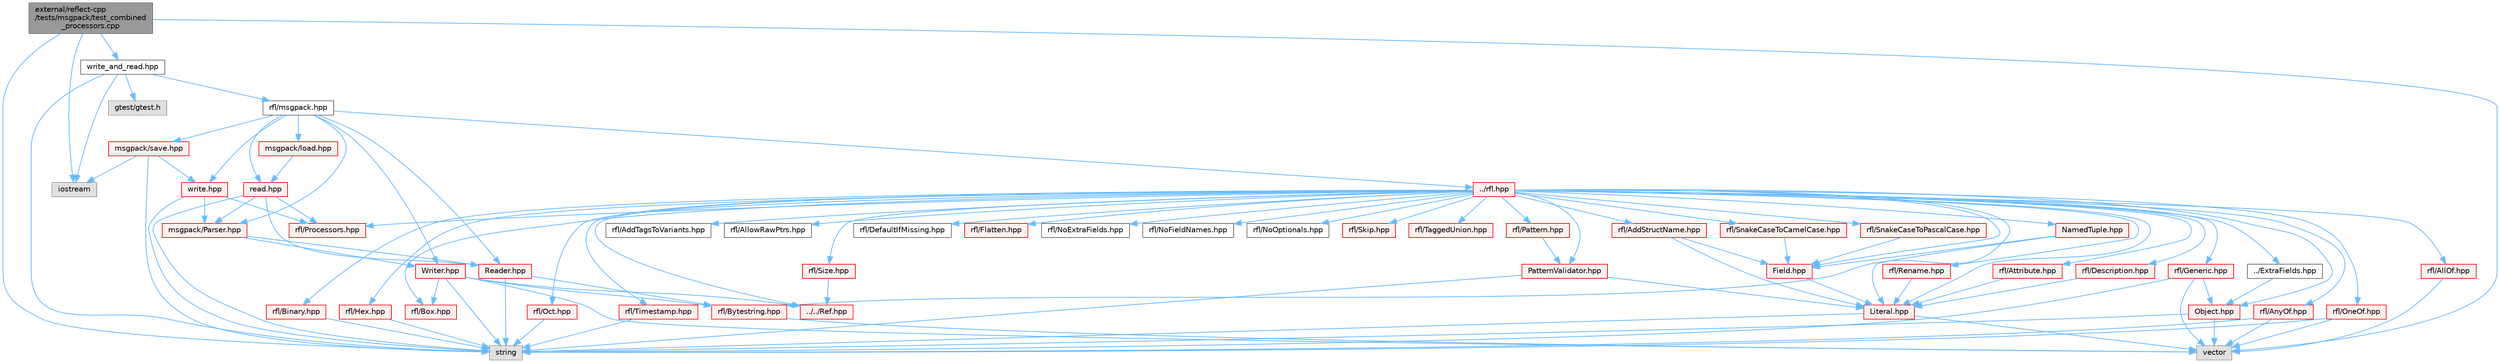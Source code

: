 digraph "external/reflect-cpp/tests/msgpack/test_combined_processors.cpp"
{
 // LATEX_PDF_SIZE
  bgcolor="transparent";
  edge [fontname=Helvetica,fontsize=10,labelfontname=Helvetica,labelfontsize=10];
  node [fontname=Helvetica,fontsize=10,shape=box,height=0.2,width=0.4];
  Node1 [id="Node000001",label="external/reflect-cpp\l/tests/msgpack/test_combined\l_processors.cpp",height=0.2,width=0.4,color="gray40", fillcolor="grey60", style="filled", fontcolor="black",tooltip=" "];
  Node1 -> Node2 [id="edge104_Node000001_Node000002",color="steelblue1",style="solid",tooltip=" "];
  Node2 [id="Node000002",label="iostream",height=0.2,width=0.4,color="grey60", fillcolor="#E0E0E0", style="filled",tooltip=" "];
  Node1 -> Node3 [id="edge105_Node000001_Node000003",color="steelblue1",style="solid",tooltip=" "];
  Node3 [id="Node000003",label="string",height=0.2,width=0.4,color="grey60", fillcolor="#E0E0E0", style="filled",tooltip=" "];
  Node1 -> Node4 [id="edge106_Node000001_Node000004",color="steelblue1",style="solid",tooltip=" "];
  Node4 [id="Node000004",label="vector",height=0.2,width=0.4,color="grey60", fillcolor="#E0E0E0", style="filled",tooltip=" "];
  Node1 -> Node5 [id="edge107_Node000001_Node000005",color="steelblue1",style="solid",tooltip=" "];
  Node5 [id="Node000005",label="write_and_read.hpp",height=0.2,width=0.4,color="grey40", fillcolor="white", style="filled",URL="$msgpack_2write__and__read_8hpp.html",tooltip=" "];
  Node5 -> Node6 [id="edge108_Node000005_Node000006",color="steelblue1",style="solid",tooltip=" "];
  Node6 [id="Node000006",label="gtest/gtest.h",height=0.2,width=0.4,color="grey60", fillcolor="#E0E0E0", style="filled",tooltip=" "];
  Node5 -> Node2 [id="edge109_Node000005_Node000002",color="steelblue1",style="solid",tooltip=" "];
  Node5 -> Node7 [id="edge110_Node000005_Node000007",color="steelblue1",style="solid",tooltip=" "];
  Node7 [id="Node000007",label="rfl/msgpack.hpp",height=0.2,width=0.4,color="grey40", fillcolor="white", style="filled",URL="$msgpack_8hpp.html",tooltip=" "];
  Node7 -> Node8 [id="edge111_Node000007_Node000008",color="steelblue1",style="solid",tooltip=" "];
  Node8 [id="Node000008",label="../rfl.hpp",height=0.2,width=0.4,color="red", fillcolor="#FFF0F0", style="filled",URL="$rfl_8hpp.html",tooltip=" "];
  Node8 -> Node9 [id="edge112_Node000008_Node000009",color="steelblue1",style="solid",tooltip=" "];
  Node9 [id="Node000009",label="rfl/AddStructName.hpp",height=0.2,width=0.4,color="red", fillcolor="#FFF0F0", style="filled",URL="$_add_struct_name_8hpp.html",tooltip=" "];
  Node9 -> Node11 [id="edge113_Node000009_Node000011",color="steelblue1",style="solid",tooltip=" "];
  Node11 [id="Node000011",label="Field.hpp",height=0.2,width=0.4,color="red", fillcolor="#FFF0F0", style="filled",URL="$_field_8hpp.html",tooltip=" "];
  Node11 -> Node16 [id="edge114_Node000011_Node000016",color="steelblue1",style="solid",tooltip=" "];
  Node16 [id="Node000016",label="Literal.hpp",height=0.2,width=0.4,color="red", fillcolor="#FFF0F0", style="filled",URL="$_literal_8hpp.html",tooltip=" "];
  Node16 -> Node3 [id="edge115_Node000016_Node000003",color="steelblue1",style="solid",tooltip=" "];
  Node16 -> Node4 [id="edge116_Node000016_Node000004",color="steelblue1",style="solid",tooltip=" "];
  Node9 -> Node16 [id="edge117_Node000009_Node000016",color="steelblue1",style="solid",tooltip=" "];
  Node8 -> Node57 [id="edge118_Node000008_Node000057",color="steelblue1",style="solid",tooltip=" "];
  Node57 [id="Node000057",label="rfl/AddTagsToVariants.hpp",height=0.2,width=0.4,color="grey40", fillcolor="white", style="filled",URL="$_add_tags_to_variants_8hpp.html",tooltip=" "];
  Node8 -> Node58 [id="edge119_Node000008_Node000058",color="steelblue1",style="solid",tooltip=" "];
  Node58 [id="Node000058",label="rfl/AllOf.hpp",height=0.2,width=0.4,color="red", fillcolor="#FFF0F0", style="filled",URL="$_all_of_8hpp.html",tooltip=" "];
  Node58 -> Node4 [id="edge120_Node000058_Node000004",color="steelblue1",style="solid",tooltip=" "];
  Node8 -> Node67 [id="edge121_Node000008_Node000067",color="steelblue1",style="solid",tooltip=" "];
  Node67 [id="Node000067",label="rfl/AllowRawPtrs.hpp",height=0.2,width=0.4,color="grey40", fillcolor="white", style="filled",URL="$_allow_raw_ptrs_8hpp.html",tooltip=" "];
  Node8 -> Node68 [id="edge122_Node000008_Node000068",color="steelblue1",style="solid",tooltip=" "];
  Node68 [id="Node000068",label="rfl/AnyOf.hpp",height=0.2,width=0.4,color="red", fillcolor="#FFF0F0", style="filled",URL="$_any_of_8hpp.html",tooltip=" "];
  Node68 -> Node3 [id="edge123_Node000068_Node000003",color="steelblue1",style="solid",tooltip=" "];
  Node68 -> Node4 [id="edge124_Node000068_Node000004",color="steelblue1",style="solid",tooltip=" "];
  Node8 -> Node70 [id="edge125_Node000008_Node000070",color="steelblue1",style="solid",tooltip=" "];
  Node70 [id="Node000070",label="rfl/Attribute.hpp",height=0.2,width=0.4,color="red", fillcolor="#FFF0F0", style="filled",URL="$_attribute_8hpp.html",tooltip=" "];
  Node70 -> Node16 [id="edge126_Node000070_Node000016",color="steelblue1",style="solid",tooltip=" "];
  Node8 -> Node71 [id="edge127_Node000008_Node000071",color="steelblue1",style="solid",tooltip=" "];
  Node71 [id="Node000071",label="rfl/Binary.hpp",height=0.2,width=0.4,color="red", fillcolor="#FFF0F0", style="filled",URL="$_binary_8hpp.html",tooltip=" "];
  Node71 -> Node3 [id="edge128_Node000071_Node000003",color="steelblue1",style="solid",tooltip=" "];
  Node8 -> Node73 [id="edge129_Node000008_Node000073",color="steelblue1",style="solid",tooltip=" "];
  Node73 [id="Node000073",label="rfl/Box.hpp",height=0.2,width=0.4,color="red", fillcolor="#FFF0F0", style="filled",URL="$_box_8hpp.html",tooltip=" "];
  Node8 -> Node74 [id="edge130_Node000008_Node000074",color="steelblue1",style="solid",tooltip=" "];
  Node74 [id="Node000074",label="rfl/Bytestring.hpp",height=0.2,width=0.4,color="red", fillcolor="#FFF0F0", style="filled",URL="$_bytestring_8hpp.html",tooltip=" "];
  Node74 -> Node4 [id="edge131_Node000074_Node000004",color="steelblue1",style="solid",tooltip=" "];
  Node8 -> Node75 [id="edge132_Node000008_Node000075",color="steelblue1",style="solid",tooltip=" "];
  Node75 [id="Node000075",label="rfl/DefaultIfMissing.hpp",height=0.2,width=0.4,color="grey40", fillcolor="white", style="filled",URL="$_default_if_missing_8hpp.html",tooltip=" "];
  Node8 -> Node76 [id="edge133_Node000008_Node000076",color="steelblue1",style="solid",tooltip=" "];
  Node76 [id="Node000076",label="rfl/Description.hpp",height=0.2,width=0.4,color="red", fillcolor="#FFF0F0", style="filled",URL="$_description_8hpp.html",tooltip=" "];
  Node76 -> Node16 [id="edge134_Node000076_Node000016",color="steelblue1",style="solid",tooltip=" "];
  Node8 -> Node51 [id="edge135_Node000008_Node000051",color="steelblue1",style="solid",tooltip=" "];
  Node51 [id="Node000051",label="../ExtraFields.hpp",height=0.2,width=0.4,color="grey40", fillcolor="white", style="filled",URL="$_extra_fields_8hpp.html",tooltip=" "];
  Node51 -> Node52 [id="edge136_Node000051_Node000052",color="steelblue1",style="solid",tooltip=" "];
  Node52 [id="Node000052",label="Object.hpp",height=0.2,width=0.4,color="red", fillcolor="#FFF0F0", style="filled",URL="$_object_8hpp.html",tooltip=" "];
  Node52 -> Node3 [id="edge137_Node000052_Node000003",color="steelblue1",style="solid",tooltip=" "];
  Node52 -> Node4 [id="edge138_Node000052_Node000004",color="steelblue1",style="solid",tooltip=" "];
  Node8 -> Node11 [id="edge139_Node000008_Node000011",color="steelblue1",style="solid",tooltip=" "];
  Node8 -> Node77 [id="edge140_Node000008_Node000077",color="steelblue1",style="solid",tooltip=" "];
  Node77 [id="Node000077",label="rfl/Flatten.hpp",height=0.2,width=0.4,color="red", fillcolor="#FFF0F0", style="filled",URL="$_flatten_8hpp.html",tooltip=" "];
  Node8 -> Node78 [id="edge141_Node000008_Node000078",color="steelblue1",style="solid",tooltip=" "];
  Node78 [id="Node000078",label="rfl/Generic.hpp",height=0.2,width=0.4,color="red", fillcolor="#FFF0F0", style="filled",URL="$_generic_8hpp.html",tooltip=" "];
  Node78 -> Node3 [id="edge142_Node000078_Node000003",color="steelblue1",style="solid",tooltip=" "];
  Node78 -> Node4 [id="edge143_Node000078_Node000004",color="steelblue1",style="solid",tooltip=" "];
  Node78 -> Node52 [id="edge144_Node000078_Node000052",color="steelblue1",style="solid",tooltip=" "];
  Node8 -> Node80 [id="edge145_Node000008_Node000080",color="steelblue1",style="solid",tooltip=" "];
  Node80 [id="Node000080",label="rfl/Hex.hpp",height=0.2,width=0.4,color="red", fillcolor="#FFF0F0", style="filled",URL="$_hex_8hpp.html",tooltip=" "];
  Node80 -> Node3 [id="edge146_Node000080_Node000003",color="steelblue1",style="solid",tooltip=" "];
  Node8 -> Node16 [id="edge147_Node000008_Node000016",color="steelblue1",style="solid",tooltip=" "];
  Node8 -> Node45 [id="edge148_Node000008_Node000045",color="steelblue1",style="solid",tooltip=" "];
  Node45 [id="Node000045",label="NamedTuple.hpp",height=0.2,width=0.4,color="red", fillcolor="#FFF0F0", style="filled",URL="$_named_tuple_8hpp.html",tooltip=" "];
  Node45 -> Node11 [id="edge149_Node000045_Node000011",color="steelblue1",style="solid",tooltip=" "];
  Node45 -> Node16 [id="edge150_Node000045_Node000016",color="steelblue1",style="solid",tooltip=" "];
  Node8 -> Node81 [id="edge151_Node000008_Node000081",color="steelblue1",style="solid",tooltip=" "];
  Node81 [id="Node000081",label="rfl/NoExtraFields.hpp",height=0.2,width=0.4,color="grey40", fillcolor="white", style="filled",URL="$_no_extra_fields_8hpp.html",tooltip=" "];
  Node8 -> Node82 [id="edge152_Node000008_Node000082",color="steelblue1",style="solid",tooltip=" "];
  Node82 [id="Node000082",label="rfl/NoFieldNames.hpp",height=0.2,width=0.4,color="grey40", fillcolor="white", style="filled",URL="$_no_field_names_8hpp.html",tooltip=" "];
  Node8 -> Node83 [id="edge153_Node000008_Node000083",color="steelblue1",style="solid",tooltip=" "];
  Node83 [id="Node000083",label="rfl/NoOptionals.hpp",height=0.2,width=0.4,color="grey40", fillcolor="white", style="filled",URL="$_no_optionals_8hpp.html",tooltip=" "];
  Node8 -> Node52 [id="edge154_Node000008_Node000052",color="steelblue1",style="solid",tooltip=" "];
  Node8 -> Node84 [id="edge155_Node000008_Node000084",color="steelblue1",style="solid",tooltip=" "];
  Node84 [id="Node000084",label="rfl/Oct.hpp",height=0.2,width=0.4,color="red", fillcolor="#FFF0F0", style="filled",URL="$_oct_8hpp.html",tooltip=" "];
  Node84 -> Node3 [id="edge156_Node000084_Node000003",color="steelblue1",style="solid",tooltip=" "];
  Node8 -> Node86 [id="edge157_Node000008_Node000086",color="steelblue1",style="solid",tooltip=" "];
  Node86 [id="Node000086",label="rfl/OneOf.hpp",height=0.2,width=0.4,color="red", fillcolor="#FFF0F0", style="filled",URL="$_one_of_8hpp.html",tooltip=" "];
  Node86 -> Node3 [id="edge158_Node000086_Node000003",color="steelblue1",style="solid",tooltip=" "];
  Node86 -> Node4 [id="edge159_Node000086_Node000004",color="steelblue1",style="solid",tooltip=" "];
  Node8 -> Node87 [id="edge160_Node000008_Node000087",color="steelblue1",style="solid",tooltip=" "];
  Node87 [id="Node000087",label="rfl/Pattern.hpp",height=0.2,width=0.4,color="red", fillcolor="#FFF0F0", style="filled",URL="$_pattern_8hpp.html",tooltip=" "];
  Node87 -> Node88 [id="edge161_Node000087_Node000088",color="steelblue1",style="solid",tooltip=" "];
  Node88 [id="Node000088",label="PatternValidator.hpp",height=0.2,width=0.4,color="red", fillcolor="#FFF0F0", style="filled",URL="$_pattern_validator_8hpp.html",tooltip=" "];
  Node88 -> Node3 [id="edge162_Node000088_Node000003",color="steelblue1",style="solid",tooltip=" "];
  Node88 -> Node16 [id="edge163_Node000088_Node000016",color="steelblue1",style="solid",tooltip=" "];
  Node8 -> Node88 [id="edge164_Node000008_Node000088",color="steelblue1",style="solid",tooltip=" "];
  Node8 -> Node94 [id="edge165_Node000008_Node000094",color="steelblue1",style="solid",tooltip=" "];
  Node94 [id="Node000094",label="rfl/Processors.hpp",height=0.2,width=0.4,color="red", fillcolor="#FFF0F0", style="filled",URL="$_processors_8hpp.html",tooltip=" "];
  Node8 -> Node61 [id="edge166_Node000008_Node000061",color="steelblue1",style="solid",tooltip=" "];
  Node61 [id="Node000061",label="../../Ref.hpp",height=0.2,width=0.4,color="red", fillcolor="#FFF0F0", style="filled",URL="$_ref_8hpp.html",tooltip=" "];
  Node8 -> Node103 [id="edge167_Node000008_Node000103",color="steelblue1",style="solid",tooltip=" "];
  Node103 [id="Node000103",label="rfl/Rename.hpp",height=0.2,width=0.4,color="red", fillcolor="#FFF0F0", style="filled",URL="$_rename_8hpp.html",tooltip=" "];
  Node103 -> Node16 [id="edge168_Node000103_Node000016",color="steelblue1",style="solid",tooltip=" "];
  Node8 -> Node104 [id="edge169_Node000008_Node000104",color="steelblue1",style="solid",tooltip=" "];
  Node104 [id="Node000104",label="rfl/Size.hpp",height=0.2,width=0.4,color="red", fillcolor="#FFF0F0", style="filled",URL="$_size_8hpp.html",tooltip=" "];
  Node104 -> Node61 [id="edge170_Node000104_Node000061",color="steelblue1",style="solid",tooltip=" "];
  Node8 -> Node105 [id="edge171_Node000008_Node000105",color="steelblue1",style="solid",tooltip=" "];
  Node105 [id="Node000105",label="rfl/Skip.hpp",height=0.2,width=0.4,color="red", fillcolor="#FFF0F0", style="filled",URL="$_skip_8hpp.html",tooltip=" "];
  Node8 -> Node107 [id="edge172_Node000008_Node000107",color="steelblue1",style="solid",tooltip=" "];
  Node107 [id="Node000107",label="rfl/SnakeCaseToCamelCase.hpp",height=0.2,width=0.4,color="red", fillcolor="#FFF0F0", style="filled",URL="$_snake_case_to_camel_case_8hpp.html",tooltip=" "];
  Node107 -> Node11 [id="edge173_Node000107_Node000011",color="steelblue1",style="solid",tooltip=" "];
  Node8 -> Node110 [id="edge174_Node000008_Node000110",color="steelblue1",style="solid",tooltip=" "];
  Node110 [id="Node000110",label="rfl/SnakeCaseToPascalCase.hpp",height=0.2,width=0.4,color="red", fillcolor="#FFF0F0", style="filled",URL="$_snake_case_to_pascal_case_8hpp.html",tooltip=" "];
  Node110 -> Node11 [id="edge175_Node000110_Node000011",color="steelblue1",style="solid",tooltip=" "];
  Node8 -> Node111 [id="edge176_Node000008_Node000111",color="steelblue1",style="solid",tooltip=" "];
  Node111 [id="Node000111",label="rfl/TaggedUnion.hpp",height=0.2,width=0.4,color="red", fillcolor="#FFF0F0", style="filled",URL="$_tagged_union_8hpp.html",tooltip=" "];
  Node8 -> Node153 [id="edge177_Node000008_Node000153",color="steelblue1",style="solid",tooltip=" "];
  Node153 [id="Node000153",label="rfl/Timestamp.hpp",height=0.2,width=0.4,color="red", fillcolor="#FFF0F0", style="filled",URL="$_timestamp_8hpp.html",tooltip=" "];
  Node153 -> Node3 [id="edge178_Node000153_Node000003",color="steelblue1",style="solid",tooltip=" "];
  Node7 -> Node299 [id="edge179_Node000007_Node000299",color="steelblue1",style="solid",tooltip=" "];
  Node299 [id="Node000299",label="msgpack/Parser.hpp",height=0.2,width=0.4,color="red", fillcolor="#FFF0F0", style="filled",URL="$msgpack_2_parser_8hpp.html",tooltip=" "];
  Node299 -> Node300 [id="edge180_Node000299_Node000300",color="steelblue1",style="solid",tooltip=" "];
  Node300 [id="Node000300",label="Reader.hpp",height=0.2,width=0.4,color="red", fillcolor="#FFF0F0", style="filled",URL="$msgpack_2_reader_8hpp.html",tooltip=" "];
  Node300 -> Node3 [id="edge181_Node000300_Node000003",color="steelblue1",style="solid",tooltip=" "];
  Node300 -> Node74 [id="edge182_Node000300_Node000074",color="steelblue1",style="solid",tooltip=" "];
  Node299 -> Node302 [id="edge183_Node000299_Node000302",color="steelblue1",style="solid",tooltip=" "];
  Node302 [id="Node000302",label="Writer.hpp",height=0.2,width=0.4,color="red", fillcolor="#FFF0F0", style="filled",URL="$msgpack_2_writer_8hpp.html",tooltip=" "];
  Node302 -> Node3 [id="edge184_Node000302_Node000003",color="steelblue1",style="solid",tooltip=" "];
  Node302 -> Node4 [id="edge185_Node000302_Node000004",color="steelblue1",style="solid",tooltip=" "];
  Node302 -> Node73 [id="edge186_Node000302_Node000073",color="steelblue1",style="solid",tooltip=" "];
  Node302 -> Node61 [id="edge187_Node000302_Node000061",color="steelblue1",style="solid",tooltip=" "];
  Node302 -> Node74 [id="edge188_Node000302_Node000074",color="steelblue1",style="solid",tooltip=" "];
  Node7 -> Node300 [id="edge189_Node000007_Node000300",color="steelblue1",style="solid",tooltip=" "];
  Node7 -> Node302 [id="edge190_Node000007_Node000302",color="steelblue1",style="solid",tooltip=" "];
  Node7 -> Node303 [id="edge191_Node000007_Node000303",color="steelblue1",style="solid",tooltip=" "];
  Node303 [id="Node000303",label="msgpack/load.hpp",height=0.2,width=0.4,color="red", fillcolor="#FFF0F0", style="filled",URL="$msgpack_2load_8hpp.html",tooltip=" "];
  Node303 -> Node306 [id="edge192_Node000303_Node000306",color="steelblue1",style="solid",tooltip=" "];
  Node306 [id="Node000306",label="read.hpp",height=0.2,width=0.4,color="red", fillcolor="#FFF0F0", style="filled",URL="$msgpack_2read_8hpp.html",tooltip=" "];
  Node306 -> Node3 [id="edge193_Node000306_Node000003",color="steelblue1",style="solid",tooltip=" "];
  Node306 -> Node94 [id="edge194_Node000306_Node000094",color="steelblue1",style="solid",tooltip=" "];
  Node306 -> Node299 [id="edge195_Node000306_Node000299",color="steelblue1",style="solid",tooltip=" "];
  Node306 -> Node300 [id="edge196_Node000306_Node000300",color="steelblue1",style="solid",tooltip=" "];
  Node7 -> Node306 [id="edge197_Node000007_Node000306",color="steelblue1",style="solid",tooltip=" "];
  Node7 -> Node307 [id="edge198_Node000007_Node000307",color="steelblue1",style="solid",tooltip=" "];
  Node307 [id="Node000307",label="msgpack/save.hpp",height=0.2,width=0.4,color="red", fillcolor="#FFF0F0", style="filled",URL="$msgpack_2save_8hpp.html",tooltip=" "];
  Node307 -> Node2 [id="edge199_Node000307_Node000002",color="steelblue1",style="solid",tooltip=" "];
  Node307 -> Node3 [id="edge200_Node000307_Node000003",color="steelblue1",style="solid",tooltip=" "];
  Node307 -> Node309 [id="edge201_Node000307_Node000309",color="steelblue1",style="solid",tooltip=" "];
  Node309 [id="Node000309",label="write.hpp",height=0.2,width=0.4,color="red", fillcolor="#FFF0F0", style="filled",URL="$msgpack_2write_8hpp.html",tooltip=" "];
  Node309 -> Node3 [id="edge202_Node000309_Node000003",color="steelblue1",style="solid",tooltip=" "];
  Node309 -> Node94 [id="edge203_Node000309_Node000094",color="steelblue1",style="solid",tooltip=" "];
  Node309 -> Node299 [id="edge204_Node000309_Node000299",color="steelblue1",style="solid",tooltip=" "];
  Node7 -> Node309 [id="edge205_Node000007_Node000309",color="steelblue1",style="solid",tooltip=" "];
  Node5 -> Node3 [id="edge206_Node000005_Node000003",color="steelblue1",style="solid",tooltip=" "];
}
